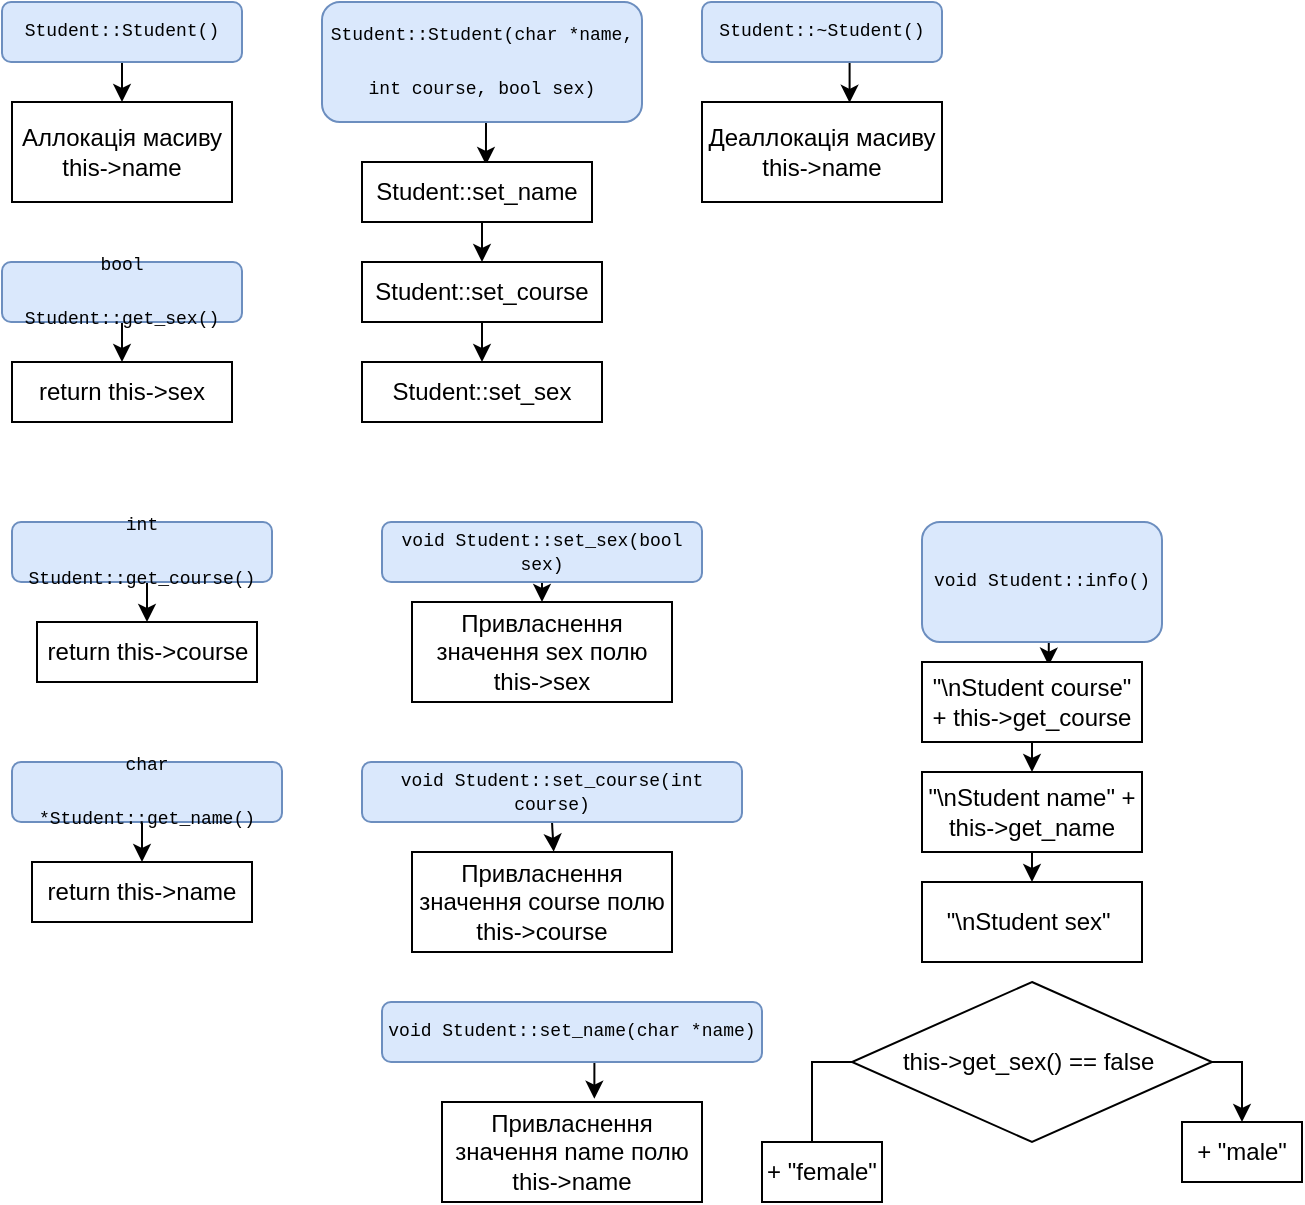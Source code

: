<mxfile version="21.1.8" type="device">
  <diagram id="C5RBs43oDa-KdzZeNtuy" name="Page-1">
    <mxGraphModel dx="1195" dy="657" grid="1" gridSize="10" guides="1" tooltips="1" connect="1" arrows="1" fold="1" page="1" pageScale="1" pageWidth="827" pageHeight="1169" math="0" shadow="0">
      <root>
        <mxCell id="WIyWlLk6GJQsqaUBKTNV-0" />
        <mxCell id="WIyWlLk6GJQsqaUBKTNV-1" parent="WIyWlLk6GJQsqaUBKTNV-0" />
        <mxCell id="MRD0vnFMqC4n4MNyJjTP-4" style="edgeStyle=orthogonalEdgeStyle;rounded=0;orthogonalLoop=1;jettySize=auto;html=1;exitX=0.5;exitY=1;exitDx=0;exitDy=0;entryX=0.5;entryY=0;entryDx=0;entryDy=0;" edge="1" parent="WIyWlLk6GJQsqaUBKTNV-1" source="F8azODif7qYx1OuheyvX-0" target="MRD0vnFMqC4n4MNyJjTP-0">
          <mxGeometry relative="1" as="geometry" />
        </mxCell>
        <mxCell id="F8azODif7qYx1OuheyvX-0" value="&lt;div style=&quot;font-family: &amp;quot;Overpass Mono&amp;quot;, Consolas, &amp;quot;Courier New&amp;quot;, monospace; font-size: 9px; line-height: 27px;&quot;&gt;Student::&lt;span style=&quot;font-size: 9px;&quot;&gt;Student&lt;/span&gt;()&lt;/div&gt;" style="rounded=1;whiteSpace=wrap;html=1;fontSize=9;labelBackgroundColor=none;glass=0;shadow=0;fillColor=#dae8fc;strokeColor=#6c8ebf;" parent="WIyWlLk6GJQsqaUBKTNV-1" vertex="1">
          <mxGeometry x="40" y="20" width="120" height="30" as="geometry" />
        </mxCell>
        <mxCell id="MRD0vnFMqC4n4MNyJjTP-5" style="edgeStyle=orthogonalEdgeStyle;rounded=0;orthogonalLoop=1;jettySize=auto;html=1;exitX=0.5;exitY=1;exitDx=0;exitDy=0;entryX=0.539;entryY=0.048;entryDx=0;entryDy=0;entryPerimeter=0;" edge="1" parent="WIyWlLk6GJQsqaUBKTNV-1" source="F8azODif7qYx1OuheyvX-1" target="MRD0vnFMqC4n4MNyJjTP-1">
          <mxGeometry relative="1" as="geometry" />
        </mxCell>
        <mxCell id="F8azODif7qYx1OuheyvX-1" value="&lt;div style=&quot;font-family: &amp;quot;Overpass Mono&amp;quot;, Consolas, &amp;quot;Courier New&amp;quot;, monospace; font-size: 9px; line-height: 27px;&quot;&gt;Student::&lt;span style=&quot;font-size: 9px;&quot;&gt;Student&lt;/span&gt;(&lt;span style=&quot;font-size: 9px;&quot;&gt;char&lt;/span&gt; &lt;span style=&quot;font-size: 9px;&quot;&gt;*&lt;/span&gt;name, &lt;span style=&quot;font-size: 9px;&quot;&gt;int&lt;/span&gt; course, &lt;span style=&quot;font-size: 9px;&quot;&gt;bool&lt;/span&gt; sex)&lt;/div&gt;" style="rounded=1;whiteSpace=wrap;html=1;fontSize=9;labelBackgroundColor=none;glass=0;shadow=0;fillColor=#dae8fc;strokeColor=#6c8ebf;" parent="WIyWlLk6GJQsqaUBKTNV-1" vertex="1">
          <mxGeometry x="200" y="20" width="160" height="60" as="geometry" />
        </mxCell>
        <mxCell id="MRD0vnFMqC4n4MNyJjTP-9" style="edgeStyle=orthogonalEdgeStyle;rounded=0;orthogonalLoop=1;jettySize=auto;html=1;exitX=0.5;exitY=1;exitDx=0;exitDy=0;entryX=0.615;entryY=0.008;entryDx=0;entryDy=0;entryPerimeter=0;" edge="1" parent="WIyWlLk6GJQsqaUBKTNV-1" source="F8azODif7qYx1OuheyvX-2" target="MRD0vnFMqC4n4MNyJjTP-8">
          <mxGeometry relative="1" as="geometry" />
        </mxCell>
        <mxCell id="F8azODif7qYx1OuheyvX-2" value="&lt;div style=&quot;font-family: &amp;quot;Overpass Mono&amp;quot;, Consolas, &amp;quot;Courier New&amp;quot;, monospace; font-size: 9px; line-height: 27px;&quot;&gt;Student::&lt;span style=&quot;font-size: 9px;&quot;&gt;~&lt;/span&gt;&lt;span style=&quot;font-size: 9px;&quot;&gt;Student&lt;/span&gt;()&lt;/div&gt;" style="rounded=1;whiteSpace=wrap;html=1;fontSize=9;labelBackgroundColor=none;glass=0;shadow=0;fillColor=#dae8fc;strokeColor=#6c8ebf;" parent="WIyWlLk6GJQsqaUBKTNV-1" vertex="1">
          <mxGeometry x="390" y="20" width="120" height="30" as="geometry" />
        </mxCell>
        <mxCell id="MRD0vnFMqC4n4MNyJjTP-15" style="edgeStyle=orthogonalEdgeStyle;rounded=0;orthogonalLoop=1;jettySize=auto;html=1;exitX=0.5;exitY=1;exitDx=0;exitDy=0;entryX=0.5;entryY=0;entryDx=0;entryDy=0;" edge="1" parent="WIyWlLk6GJQsqaUBKTNV-1" source="F8azODif7qYx1OuheyvX-3" target="MRD0vnFMqC4n4MNyJjTP-12">
          <mxGeometry relative="1" as="geometry" />
        </mxCell>
        <mxCell id="F8azODif7qYx1OuheyvX-3" value="&lt;div style=&quot;font-family: &amp;quot;Overpass Mono&amp;quot;, Consolas, &amp;quot;Courier New&amp;quot;, monospace; font-size: 9px; line-height: 27px;&quot;&gt;char &lt;span style=&quot;font-size: 9px;&quot;&gt;*&lt;/span&gt;&lt;span style=&quot;font-size: 9px;&quot;&gt;Student&lt;/span&gt;::&lt;span style=&quot;font-size: 9px;&quot;&gt;get_name&lt;/span&gt;()&lt;/div&gt;" style="rounded=1;whiteSpace=wrap;html=1;fontSize=9;labelBackgroundColor=none;glass=0;shadow=0;fillColor=#dae8fc;strokeColor=#6c8ebf;" parent="WIyWlLk6GJQsqaUBKTNV-1" vertex="1">
          <mxGeometry x="45" y="400" width="135" height="30" as="geometry" />
        </mxCell>
        <mxCell id="MRD0vnFMqC4n4MNyJjTP-14" style="edgeStyle=orthogonalEdgeStyle;rounded=0;orthogonalLoop=1;jettySize=auto;html=1;exitX=0.5;exitY=1;exitDx=0;exitDy=0;entryX=0.5;entryY=0;entryDx=0;entryDy=0;" edge="1" parent="WIyWlLk6GJQsqaUBKTNV-1" source="F8azODif7qYx1OuheyvX-4" target="MRD0vnFMqC4n4MNyJjTP-11">
          <mxGeometry relative="1" as="geometry" />
        </mxCell>
        <mxCell id="F8azODif7qYx1OuheyvX-4" value="&lt;div style=&quot;font-family: &amp;quot;Overpass Mono&amp;quot;, Consolas, &amp;quot;Courier New&amp;quot;, monospace; font-size: 9px; line-height: 27px;&quot;&gt;int &lt;span style=&quot;font-size: 9px;&quot;&gt;Student&lt;/span&gt;::&lt;span style=&quot;font-size: 9px;&quot;&gt;get_course&lt;/span&gt;()&lt;/div&gt;" style="rounded=1;whiteSpace=wrap;html=1;fontSize=9;labelBackgroundColor=none;glass=0;shadow=0;fillColor=#dae8fc;strokeColor=#6c8ebf;" parent="WIyWlLk6GJQsqaUBKTNV-1" vertex="1">
          <mxGeometry x="45" y="280" width="130" height="30" as="geometry" />
        </mxCell>
        <mxCell id="MRD0vnFMqC4n4MNyJjTP-13" style="edgeStyle=orthogonalEdgeStyle;rounded=0;orthogonalLoop=1;jettySize=auto;html=1;exitX=0.5;exitY=1;exitDx=0;exitDy=0;entryX=0.5;entryY=0;entryDx=0;entryDy=0;" edge="1" parent="WIyWlLk6GJQsqaUBKTNV-1" source="F8azODif7qYx1OuheyvX-5" target="MRD0vnFMqC4n4MNyJjTP-10">
          <mxGeometry relative="1" as="geometry" />
        </mxCell>
        <mxCell id="F8azODif7qYx1OuheyvX-5" value="&lt;div style=&quot;font-family: &amp;quot;Overpass Mono&amp;quot;, Consolas, &amp;quot;Courier New&amp;quot;, monospace; font-size: 9px; line-height: 27px;&quot;&gt;bool &lt;span style=&quot;font-size: 9px;&quot;&gt;Student&lt;/span&gt;::&lt;span style=&quot;font-size: 9px;&quot;&gt;get_sex&lt;/span&gt;()&lt;/div&gt;" style="rounded=1;whiteSpace=wrap;html=1;fontSize=9;labelBackgroundColor=none;glass=0;shadow=0;fillColor=#dae8fc;strokeColor=#6c8ebf;" parent="WIyWlLk6GJQsqaUBKTNV-1" vertex="1">
          <mxGeometry x="40" y="150" width="120" height="30" as="geometry" />
        </mxCell>
        <mxCell id="MRD0vnFMqC4n4MNyJjTP-21" style="edgeStyle=orthogonalEdgeStyle;rounded=0;orthogonalLoop=1;jettySize=auto;html=1;exitX=0.5;exitY=1;exitDx=0;exitDy=0;entryX=0.586;entryY=-0.033;entryDx=0;entryDy=0;entryPerimeter=0;" edge="1" parent="WIyWlLk6GJQsqaUBKTNV-1" source="F8azODif7qYx1OuheyvX-6" target="MRD0vnFMqC4n4MNyJjTP-18">
          <mxGeometry relative="1" as="geometry" />
        </mxCell>
        <mxCell id="F8azODif7qYx1OuheyvX-6" value="&lt;div style=&quot;font-family: &amp;quot;Overpass Mono&amp;quot;, Consolas, &amp;quot;Courier New&amp;quot;, monospace; font-size: 9px; line-height: 27px;&quot;&gt;void &lt;span style=&quot;font-size: 9px;&quot;&gt;Student&lt;/span&gt;::&lt;span style=&quot;font-size: 9px;&quot;&gt;set_name&lt;/span&gt;(&lt;span style=&quot;font-size: 9px;&quot;&gt;char&lt;/span&gt; &lt;span style=&quot;font-size: 9px;&quot;&gt;*&lt;/span&gt;name)&lt;/div&gt;" style="rounded=1;whiteSpace=wrap;html=1;fontSize=9;labelBackgroundColor=none;glass=0;shadow=0;fillColor=#dae8fc;strokeColor=#6c8ebf;" parent="WIyWlLk6GJQsqaUBKTNV-1" vertex="1">
          <mxGeometry x="230" y="520" width="190" height="30" as="geometry" />
        </mxCell>
        <mxCell id="MRD0vnFMqC4n4MNyJjTP-20" style="edgeStyle=orthogonalEdgeStyle;rounded=0;orthogonalLoop=1;jettySize=auto;html=1;exitX=0.5;exitY=1;exitDx=0;exitDy=0;entryX=0.545;entryY=-0.002;entryDx=0;entryDy=0;entryPerimeter=0;" edge="1" parent="WIyWlLk6GJQsqaUBKTNV-1" source="F8azODif7qYx1OuheyvX-7" target="MRD0vnFMqC4n4MNyJjTP-17">
          <mxGeometry relative="1" as="geometry" />
        </mxCell>
        <mxCell id="F8azODif7qYx1OuheyvX-7" value="&lt;span style=&quot;font-family: &amp;quot;Overpass Mono&amp;quot;, Consolas, &amp;quot;Courier New&amp;quot;, monospace; background-color: initial;&quot;&gt;void&lt;/span&gt;&lt;span style=&quot;font-family: &amp;quot;Overpass Mono&amp;quot;, Consolas, &amp;quot;Courier New&amp;quot;, monospace; background-color: initial;&quot;&gt; &lt;/span&gt;&lt;span style=&quot;font-family: &amp;quot;Overpass Mono&amp;quot;, Consolas, &amp;quot;Courier New&amp;quot;, monospace; background-color: initial;&quot;&gt;Student&lt;/span&gt;&lt;span style=&quot;font-family: &amp;quot;Overpass Mono&amp;quot;, Consolas, &amp;quot;Courier New&amp;quot;, monospace; background-color: initial;&quot;&gt;::&lt;/span&gt;&lt;span style=&quot;font-family: &amp;quot;Overpass Mono&amp;quot;, Consolas, &amp;quot;Courier New&amp;quot;, monospace; background-color: initial;&quot;&gt;set_course&lt;/span&gt;&lt;span style=&quot;font-family: &amp;quot;Overpass Mono&amp;quot;, Consolas, &amp;quot;Courier New&amp;quot;, monospace; background-color: initial;&quot;&gt;(&lt;/span&gt;&lt;span style=&quot;font-family: &amp;quot;Overpass Mono&amp;quot;, Consolas, &amp;quot;Courier New&amp;quot;, monospace; background-color: initial;&quot;&gt;int&lt;/span&gt;&lt;span style=&quot;font-family: &amp;quot;Overpass Mono&amp;quot;, Consolas, &amp;quot;Courier New&amp;quot;, monospace; background-color: initial;&quot;&gt; &lt;/span&gt;&lt;span style=&quot;font-family: &amp;quot;Overpass Mono&amp;quot;, Consolas, &amp;quot;Courier New&amp;quot;, monospace; background-color: initial;&quot;&gt;course&lt;/span&gt;&lt;span style=&quot;font-family: &amp;quot;Overpass Mono&amp;quot;, Consolas, &amp;quot;Courier New&amp;quot;, monospace; background-color: initial;&quot;&gt;)&lt;/span&gt;&lt;br&gt;" style="rounded=1;whiteSpace=wrap;html=1;fontSize=9;labelBackgroundColor=none;glass=0;shadow=0;fillColor=#dae8fc;strokeColor=#6c8ebf;" parent="WIyWlLk6GJQsqaUBKTNV-1" vertex="1">
          <mxGeometry x="220" y="400" width="190" height="30" as="geometry" />
        </mxCell>
        <mxCell id="MRD0vnFMqC4n4MNyJjTP-19" style="edgeStyle=orthogonalEdgeStyle;rounded=0;orthogonalLoop=1;jettySize=auto;html=1;exitX=0.5;exitY=1;exitDx=0;exitDy=0;entryX=0.5;entryY=0;entryDx=0;entryDy=0;" edge="1" parent="WIyWlLk6GJQsqaUBKTNV-1" source="F8azODif7qYx1OuheyvX-8" target="MRD0vnFMqC4n4MNyJjTP-16">
          <mxGeometry relative="1" as="geometry" />
        </mxCell>
        <mxCell id="F8azODif7qYx1OuheyvX-8" value="&lt;span style=&quot;font-family: &amp;quot;Overpass Mono&amp;quot;, Consolas, &amp;quot;Courier New&amp;quot;, monospace; background-color: initial;&quot;&gt;void&lt;/span&gt;&lt;span style=&quot;font-family: &amp;quot;Overpass Mono&amp;quot;, Consolas, &amp;quot;Courier New&amp;quot;, monospace; background-color: initial;&quot;&gt; &lt;/span&gt;&lt;span style=&quot;font-family: &amp;quot;Overpass Mono&amp;quot;, Consolas, &amp;quot;Courier New&amp;quot;, monospace; background-color: initial;&quot;&gt;Student&lt;/span&gt;&lt;span style=&quot;font-family: &amp;quot;Overpass Mono&amp;quot;, Consolas, &amp;quot;Courier New&amp;quot;, monospace; background-color: initial;&quot;&gt;::&lt;/span&gt;&lt;span style=&quot;font-family: &amp;quot;Overpass Mono&amp;quot;, Consolas, &amp;quot;Courier New&amp;quot;, monospace; background-color: initial;&quot;&gt;set_sex&lt;/span&gt;&lt;span style=&quot;font-family: &amp;quot;Overpass Mono&amp;quot;, Consolas, &amp;quot;Courier New&amp;quot;, monospace; background-color: initial;&quot;&gt;(&lt;/span&gt;&lt;span style=&quot;font-family: &amp;quot;Overpass Mono&amp;quot;, Consolas, &amp;quot;Courier New&amp;quot;, monospace; background-color: initial;&quot;&gt;bool&lt;/span&gt;&lt;span style=&quot;font-family: &amp;quot;Overpass Mono&amp;quot;, Consolas, &amp;quot;Courier New&amp;quot;, monospace; background-color: initial;&quot;&gt; &lt;/span&gt;&lt;span style=&quot;font-family: &amp;quot;Overpass Mono&amp;quot;, Consolas, &amp;quot;Courier New&amp;quot;, monospace; background-color: initial;&quot;&gt;sex&lt;/span&gt;&lt;span style=&quot;font-family: &amp;quot;Overpass Mono&amp;quot;, Consolas, &amp;quot;Courier New&amp;quot;, monospace; background-color: initial;&quot;&gt;)&lt;/span&gt;" style="rounded=1;whiteSpace=wrap;html=1;fontSize=9;labelBackgroundColor=none;glass=0;shadow=0;fillColor=#dae8fc;strokeColor=#6c8ebf;" parent="WIyWlLk6GJQsqaUBKTNV-1" vertex="1">
          <mxGeometry x="230" y="280" width="160" height="30" as="geometry" />
        </mxCell>
        <mxCell id="MRD0vnFMqC4n4MNyJjTP-34" style="edgeStyle=orthogonalEdgeStyle;rounded=0;orthogonalLoop=1;jettySize=auto;html=1;exitX=0.5;exitY=1;exitDx=0;exitDy=0;entryX=0.576;entryY=0.045;entryDx=0;entryDy=0;entryPerimeter=0;" edge="1" parent="WIyWlLk6GJQsqaUBKTNV-1" source="F8azODif7qYx1OuheyvX-9" target="MRD0vnFMqC4n4MNyJjTP-23">
          <mxGeometry relative="1" as="geometry" />
        </mxCell>
        <mxCell id="F8azODif7qYx1OuheyvX-9" value="&lt;div style=&quot;font-family: &amp;quot;Overpass Mono&amp;quot;, Consolas, &amp;quot;Courier New&amp;quot;, monospace; font-size: 9px; line-height: 27px;&quot;&gt;void &lt;span style=&quot;font-size: 9px;&quot;&gt;Student&lt;/span&gt;::&lt;span style=&quot;font-size: 9px;&quot;&gt;info&lt;/span&gt;()&lt;/div&gt;" style="rounded=1;whiteSpace=wrap;html=1;fontSize=9;labelBackgroundColor=none;glass=0;shadow=0;fillColor=#dae8fc;strokeColor=#6c8ebf;" parent="WIyWlLk6GJQsqaUBKTNV-1" vertex="1">
          <mxGeometry x="500" y="280" width="120" height="60" as="geometry" />
        </mxCell>
        <mxCell id="MRD0vnFMqC4n4MNyJjTP-0" value="Аллокація масиву this-&amp;gt;name" style="rounded=0;whiteSpace=wrap;html=1;" vertex="1" parent="WIyWlLk6GJQsqaUBKTNV-1">
          <mxGeometry x="45" y="70" width="110" height="50" as="geometry" />
        </mxCell>
        <mxCell id="MRD0vnFMqC4n4MNyJjTP-6" style="edgeStyle=orthogonalEdgeStyle;rounded=0;orthogonalLoop=1;jettySize=auto;html=1;exitX=0.5;exitY=1;exitDx=0;exitDy=0;entryX=0.5;entryY=0;entryDx=0;entryDy=0;" edge="1" parent="WIyWlLk6GJQsqaUBKTNV-1" source="MRD0vnFMqC4n4MNyJjTP-1" target="MRD0vnFMqC4n4MNyJjTP-2">
          <mxGeometry relative="1" as="geometry" />
        </mxCell>
        <mxCell id="MRD0vnFMqC4n4MNyJjTP-1" value="Student::set_name" style="rounded=0;whiteSpace=wrap;html=1;" vertex="1" parent="WIyWlLk6GJQsqaUBKTNV-1">
          <mxGeometry x="220" y="100" width="115" height="30" as="geometry" />
        </mxCell>
        <mxCell id="MRD0vnFMqC4n4MNyJjTP-7" style="edgeStyle=orthogonalEdgeStyle;rounded=0;orthogonalLoop=1;jettySize=auto;html=1;exitX=0.5;exitY=1;exitDx=0;exitDy=0;entryX=0.5;entryY=0;entryDx=0;entryDy=0;" edge="1" parent="WIyWlLk6GJQsqaUBKTNV-1" source="MRD0vnFMqC4n4MNyJjTP-2" target="MRD0vnFMqC4n4MNyJjTP-3">
          <mxGeometry relative="1" as="geometry" />
        </mxCell>
        <mxCell id="MRD0vnFMqC4n4MNyJjTP-2" value="Student::set_course" style="rounded=0;whiteSpace=wrap;html=1;" vertex="1" parent="WIyWlLk6GJQsqaUBKTNV-1">
          <mxGeometry x="220" y="150" width="120" height="30" as="geometry" />
        </mxCell>
        <mxCell id="MRD0vnFMqC4n4MNyJjTP-3" value="Student::set_sex" style="rounded=0;whiteSpace=wrap;html=1;" vertex="1" parent="WIyWlLk6GJQsqaUBKTNV-1">
          <mxGeometry x="220" y="200" width="120" height="30" as="geometry" />
        </mxCell>
        <mxCell id="MRD0vnFMqC4n4MNyJjTP-8" value="Деаллокація масиву this-&amp;gt;name" style="rounded=0;whiteSpace=wrap;html=1;" vertex="1" parent="WIyWlLk6GJQsqaUBKTNV-1">
          <mxGeometry x="390" y="70" width="120" height="50" as="geometry" />
        </mxCell>
        <mxCell id="MRD0vnFMqC4n4MNyJjTP-10" value="return this-&amp;gt;sex" style="rounded=0;whiteSpace=wrap;html=1;" vertex="1" parent="WIyWlLk6GJQsqaUBKTNV-1">
          <mxGeometry x="45" y="200" width="110" height="30" as="geometry" />
        </mxCell>
        <mxCell id="MRD0vnFMqC4n4MNyJjTP-11" value="return this-&amp;gt;course" style="rounded=0;whiteSpace=wrap;html=1;" vertex="1" parent="WIyWlLk6GJQsqaUBKTNV-1">
          <mxGeometry x="57.5" y="330" width="110" height="30" as="geometry" />
        </mxCell>
        <mxCell id="MRD0vnFMqC4n4MNyJjTP-12" value="return this-&amp;gt;name" style="rounded=0;whiteSpace=wrap;html=1;" vertex="1" parent="WIyWlLk6GJQsqaUBKTNV-1">
          <mxGeometry x="55" y="450" width="110" height="30" as="geometry" />
        </mxCell>
        <mxCell id="MRD0vnFMqC4n4MNyJjTP-16" value="Привласнення значення sex полю this-&amp;gt;sex" style="rounded=0;whiteSpace=wrap;html=1;" vertex="1" parent="WIyWlLk6GJQsqaUBKTNV-1">
          <mxGeometry x="245" y="320" width="130" height="50" as="geometry" />
        </mxCell>
        <mxCell id="MRD0vnFMqC4n4MNyJjTP-17" value="Привласнення значення course полю this-&amp;gt;course" style="rounded=0;whiteSpace=wrap;html=1;" vertex="1" parent="WIyWlLk6GJQsqaUBKTNV-1">
          <mxGeometry x="245" y="445" width="130" height="50" as="geometry" />
        </mxCell>
        <mxCell id="MRD0vnFMqC4n4MNyJjTP-18" value="Привласнення значення name полю this-&amp;gt;name" style="rounded=0;whiteSpace=wrap;html=1;" vertex="1" parent="WIyWlLk6GJQsqaUBKTNV-1">
          <mxGeometry x="260" y="570" width="130" height="50" as="geometry" />
        </mxCell>
        <mxCell id="MRD0vnFMqC4n4MNyJjTP-35" style="edgeStyle=orthogonalEdgeStyle;rounded=0;orthogonalLoop=1;jettySize=auto;html=1;exitX=0.5;exitY=1;exitDx=0;exitDy=0;entryX=0.5;entryY=0;entryDx=0;entryDy=0;" edge="1" parent="WIyWlLk6GJQsqaUBKTNV-1" source="MRD0vnFMqC4n4MNyJjTP-23" target="MRD0vnFMqC4n4MNyJjTP-24">
          <mxGeometry relative="1" as="geometry">
            <mxPoint x="555.138" y="400.0" as="targetPoint" />
          </mxGeometry>
        </mxCell>
        <mxCell id="MRD0vnFMqC4n4MNyJjTP-23" value="&quot;\nStudent course&quot; + this-&amp;gt;get_course" style="rounded=0;whiteSpace=wrap;html=1;" vertex="1" parent="WIyWlLk6GJQsqaUBKTNV-1">
          <mxGeometry x="500" y="350" width="110" height="40" as="geometry" />
        </mxCell>
        <mxCell id="MRD0vnFMqC4n4MNyJjTP-36" style="edgeStyle=orthogonalEdgeStyle;rounded=0;orthogonalLoop=1;jettySize=auto;html=1;exitX=0.5;exitY=1;exitDx=0;exitDy=0;entryX=0.5;entryY=0;entryDx=0;entryDy=0;" edge="1" parent="WIyWlLk6GJQsqaUBKTNV-1" source="MRD0vnFMqC4n4MNyJjTP-24" target="MRD0vnFMqC4n4MNyJjTP-27">
          <mxGeometry relative="1" as="geometry" />
        </mxCell>
        <mxCell id="MRD0vnFMqC4n4MNyJjTP-24" value="&quot;\nStudent name&quot; + this-&amp;gt;get_name" style="rounded=0;whiteSpace=wrap;html=1;" vertex="1" parent="WIyWlLk6GJQsqaUBKTNV-1">
          <mxGeometry x="500" y="405" width="110" height="40" as="geometry" />
        </mxCell>
        <mxCell id="MRD0vnFMqC4n4MNyJjTP-32" style="edgeStyle=orthogonalEdgeStyle;rounded=0;orthogonalLoop=1;jettySize=auto;html=1;exitX=1;exitY=0.5;exitDx=0;exitDy=0;entryX=0.5;entryY=0;entryDx=0;entryDy=0;" edge="1" parent="WIyWlLk6GJQsqaUBKTNV-1" source="MRD0vnFMqC4n4MNyJjTP-26" target="MRD0vnFMqC4n4MNyJjTP-28">
          <mxGeometry relative="1" as="geometry" />
        </mxCell>
        <mxCell id="MRD0vnFMqC4n4MNyJjTP-33" style="edgeStyle=orthogonalEdgeStyle;rounded=0;orthogonalLoop=1;jettySize=auto;html=1;exitX=0;exitY=0.5;exitDx=0;exitDy=0;entryX=0.5;entryY=0;entryDx=0;entryDy=0;" edge="1" parent="WIyWlLk6GJQsqaUBKTNV-1" source="MRD0vnFMqC4n4MNyJjTP-26" target="MRD0vnFMqC4n4MNyJjTP-29">
          <mxGeometry relative="1" as="geometry" />
        </mxCell>
        <mxCell id="MRD0vnFMqC4n4MNyJjTP-26" value="this-&amp;gt;get_sex() == false&amp;nbsp;" style="rhombus;whiteSpace=wrap;html=1;" vertex="1" parent="WIyWlLk6GJQsqaUBKTNV-1">
          <mxGeometry x="465" y="510" width="180" height="80" as="geometry" />
        </mxCell>
        <mxCell id="MRD0vnFMqC4n4MNyJjTP-27" value="&quot;\nStudent sex&quot;&amp;nbsp;" style="rounded=0;whiteSpace=wrap;html=1;" vertex="1" parent="WIyWlLk6GJQsqaUBKTNV-1">
          <mxGeometry x="500" y="460" width="110" height="40" as="geometry" />
        </mxCell>
        <mxCell id="MRD0vnFMqC4n4MNyJjTP-28" value="+ &quot;male&quot;" style="rounded=0;whiteSpace=wrap;html=1;" vertex="1" parent="WIyWlLk6GJQsqaUBKTNV-1">
          <mxGeometry x="630" y="580" width="60" height="30" as="geometry" />
        </mxCell>
        <mxCell id="MRD0vnFMqC4n4MNyJjTP-29" value="+ &quot;female&quot;" style="rounded=0;whiteSpace=wrap;html=1;" vertex="1" parent="WIyWlLk6GJQsqaUBKTNV-1">
          <mxGeometry x="420" y="590" width="60" height="30" as="geometry" />
        </mxCell>
      </root>
    </mxGraphModel>
  </diagram>
</mxfile>

